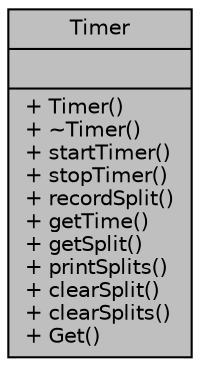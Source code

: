 digraph "Timer"
{
  edge [fontname="Helvetica",fontsize="10",labelfontname="Helvetica",labelfontsize="10"];
  node [fontname="Helvetica",fontsize="10",shape=record];
  Node1 [label="{Timer\n||+ Timer()\l+ ~Timer()\l+ startTimer()\l+ stopTimer()\l+ recordSplit()\l+ getTime()\l+ getSplit()\l+ printSplits()\l+ clearSplit()\l+ clearSplits()\l+ Get()\l}",height=0.2,width=0.4,color="black", fillcolor="grey75", style="filled" fontcolor="black"];
}
